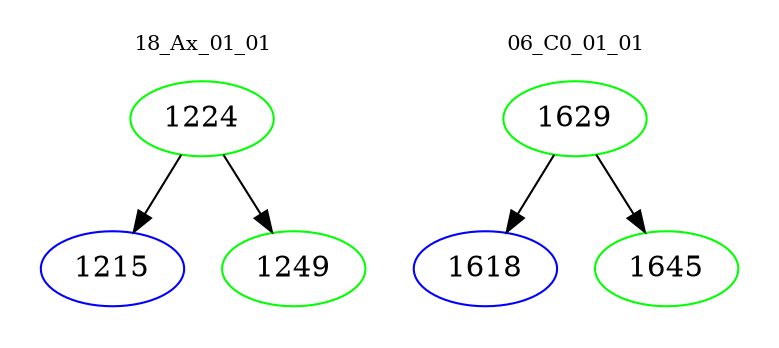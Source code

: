digraph{
subgraph cluster_0 {
color = white
label = "18_Ax_01_01";
fontsize=10;
T0_1224 [label="1224", color="green"]
T0_1224 -> T0_1215 [color="black"]
T0_1215 [label="1215", color="blue"]
T0_1224 -> T0_1249 [color="black"]
T0_1249 [label="1249", color="green"]
}
subgraph cluster_1 {
color = white
label = "06_C0_01_01";
fontsize=10;
T1_1629 [label="1629", color="green"]
T1_1629 -> T1_1618 [color="black"]
T1_1618 [label="1618", color="blue"]
T1_1629 -> T1_1645 [color="black"]
T1_1645 [label="1645", color="green"]
}
}
